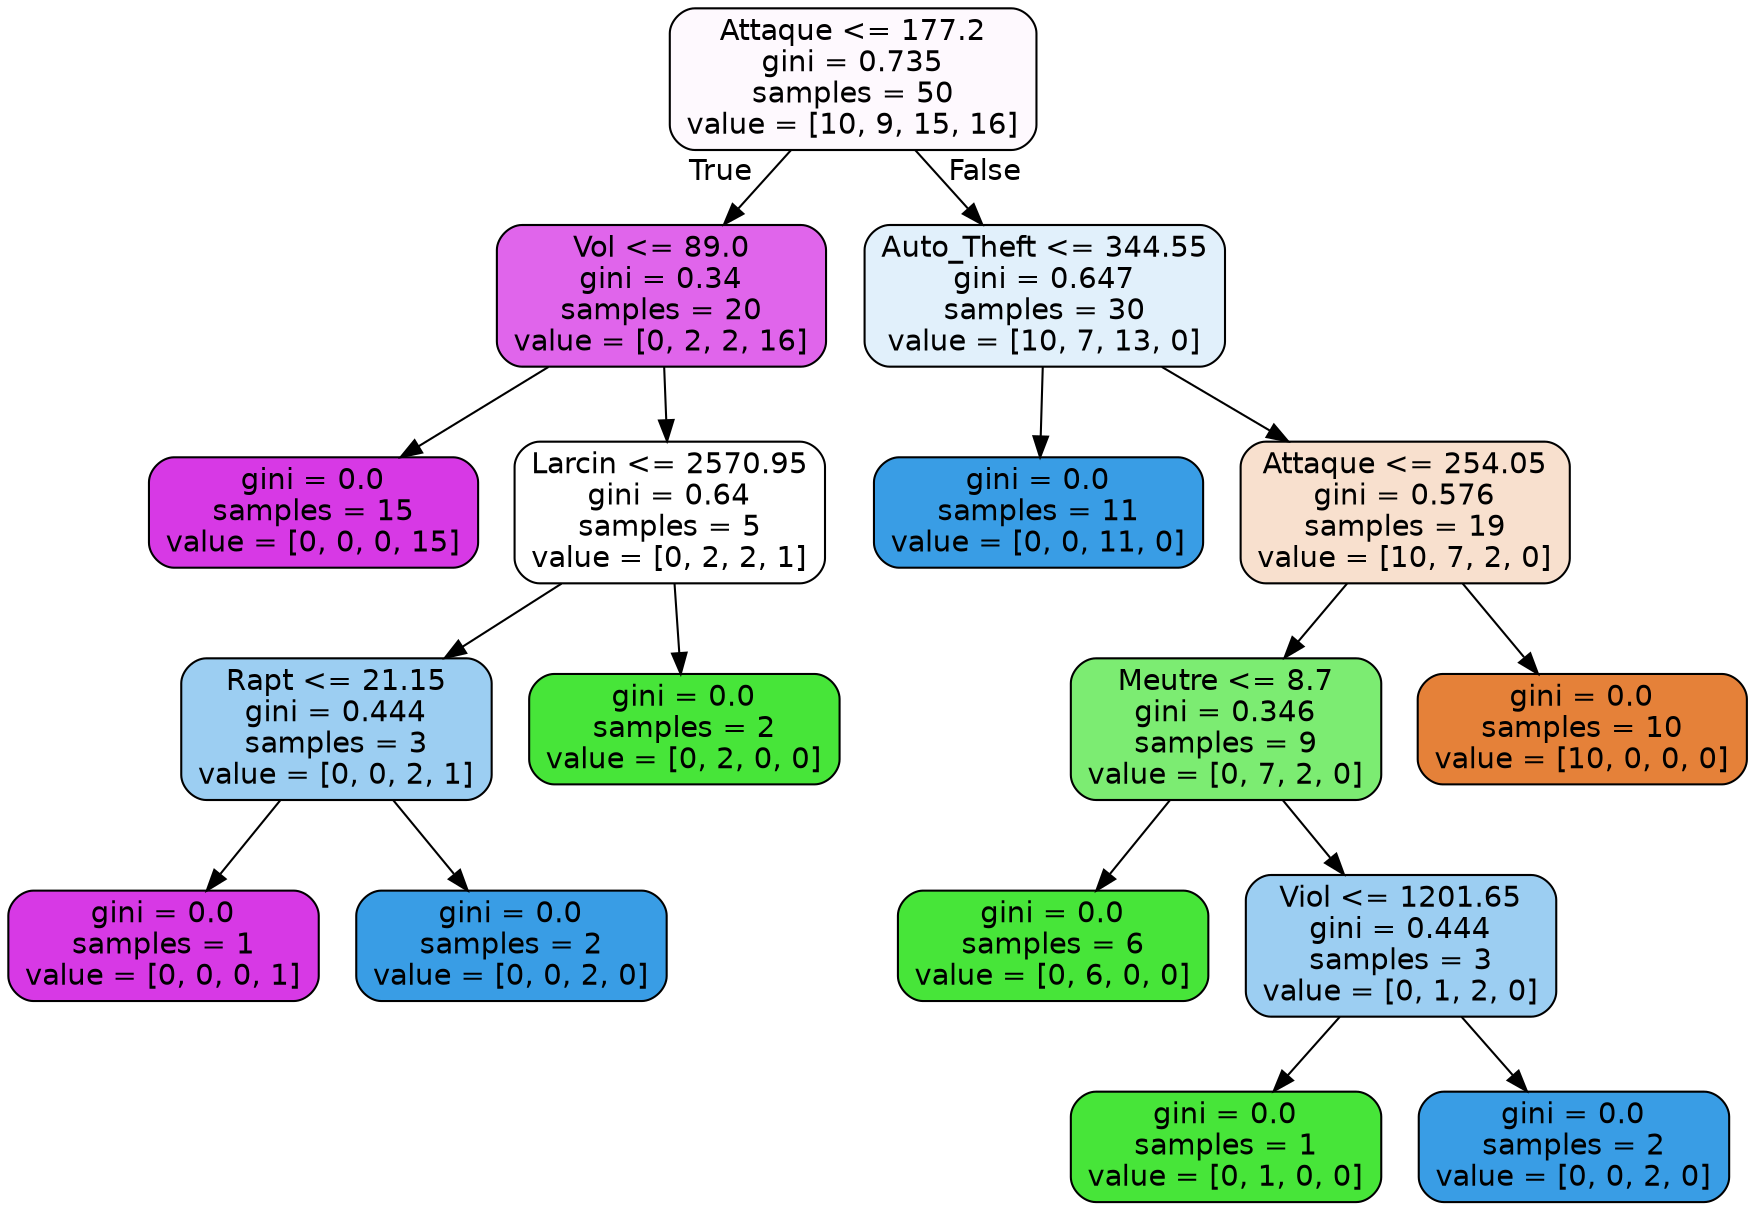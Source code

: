 digraph Tree {
node [shape=box, style="filled, rounded", color="black", fontname="helvetica"] ;
edge [fontname="helvetica"] ;
0 [label="Attaque <= 177.2\ngini = 0.735\nsamples = 50\nvalue = [10, 9, 15, 16]", fillcolor="#fef9fe"] ;
1 [label="Vol <= 89.0\ngini = 0.34\nsamples = 20\nvalue = [0, 2, 2, 16]", fillcolor="#e065eb"] ;
0 -> 1 [labeldistance=2.5, labelangle=45, headlabel="True"] ;
2 [label="gini = 0.0\nsamples = 15\nvalue = [0, 0, 0, 15]", fillcolor="#d739e5"] ;
1 -> 2 ;
3 [label="Larcin <= 2570.95\ngini = 0.64\nsamples = 5\nvalue = [0, 2, 2, 1]", fillcolor="#ffffff"] ;
1 -> 3 ;
4 [label="Rapt <= 21.15\ngini = 0.444\nsamples = 3\nvalue = [0, 0, 2, 1]", fillcolor="#9ccef2"] ;
3 -> 4 ;
5 [label="gini = 0.0\nsamples = 1\nvalue = [0, 0, 0, 1]", fillcolor="#d739e5"] ;
4 -> 5 ;
6 [label="gini = 0.0\nsamples = 2\nvalue = [0, 0, 2, 0]", fillcolor="#399de5"] ;
4 -> 6 ;
7 [label="gini = 0.0\nsamples = 2\nvalue = [0, 2, 0, 0]", fillcolor="#47e539"] ;
3 -> 7 ;
8 [label="Auto_Theft <= 344.55\ngini = 0.647\nsamples = 30\nvalue = [10, 7, 13, 0]", fillcolor="#e1f0fb"] ;
0 -> 8 [labeldistance=2.5, labelangle=-45, headlabel="False"] ;
9 [label="gini = 0.0\nsamples = 11\nvalue = [0, 0, 11, 0]", fillcolor="#399de5"] ;
8 -> 9 ;
10 [label="Attaque <= 254.05\ngini = 0.576\nsamples = 19\nvalue = [10, 7, 2, 0]", fillcolor="#f8e0ce"] ;
8 -> 10 ;
11 [label="Meutre <= 8.7\ngini = 0.346\nsamples = 9\nvalue = [0, 7, 2, 0]", fillcolor="#7cec72"] ;
10 -> 11 ;
12 [label="gini = 0.0\nsamples = 6\nvalue = [0, 6, 0, 0]", fillcolor="#47e539"] ;
11 -> 12 ;
13 [label="Viol <= 1201.65\ngini = 0.444\nsamples = 3\nvalue = [0, 1, 2, 0]", fillcolor="#9ccef2"] ;
11 -> 13 ;
14 [label="gini = 0.0\nsamples = 1\nvalue = [0, 1, 0, 0]", fillcolor="#47e539"] ;
13 -> 14 ;
15 [label="gini = 0.0\nsamples = 2\nvalue = [0, 0, 2, 0]", fillcolor="#399de5"] ;
13 -> 15 ;
16 [label="gini = 0.0\nsamples = 10\nvalue = [10, 0, 0, 0]", fillcolor="#e58139"] ;
10 -> 16 ;
}